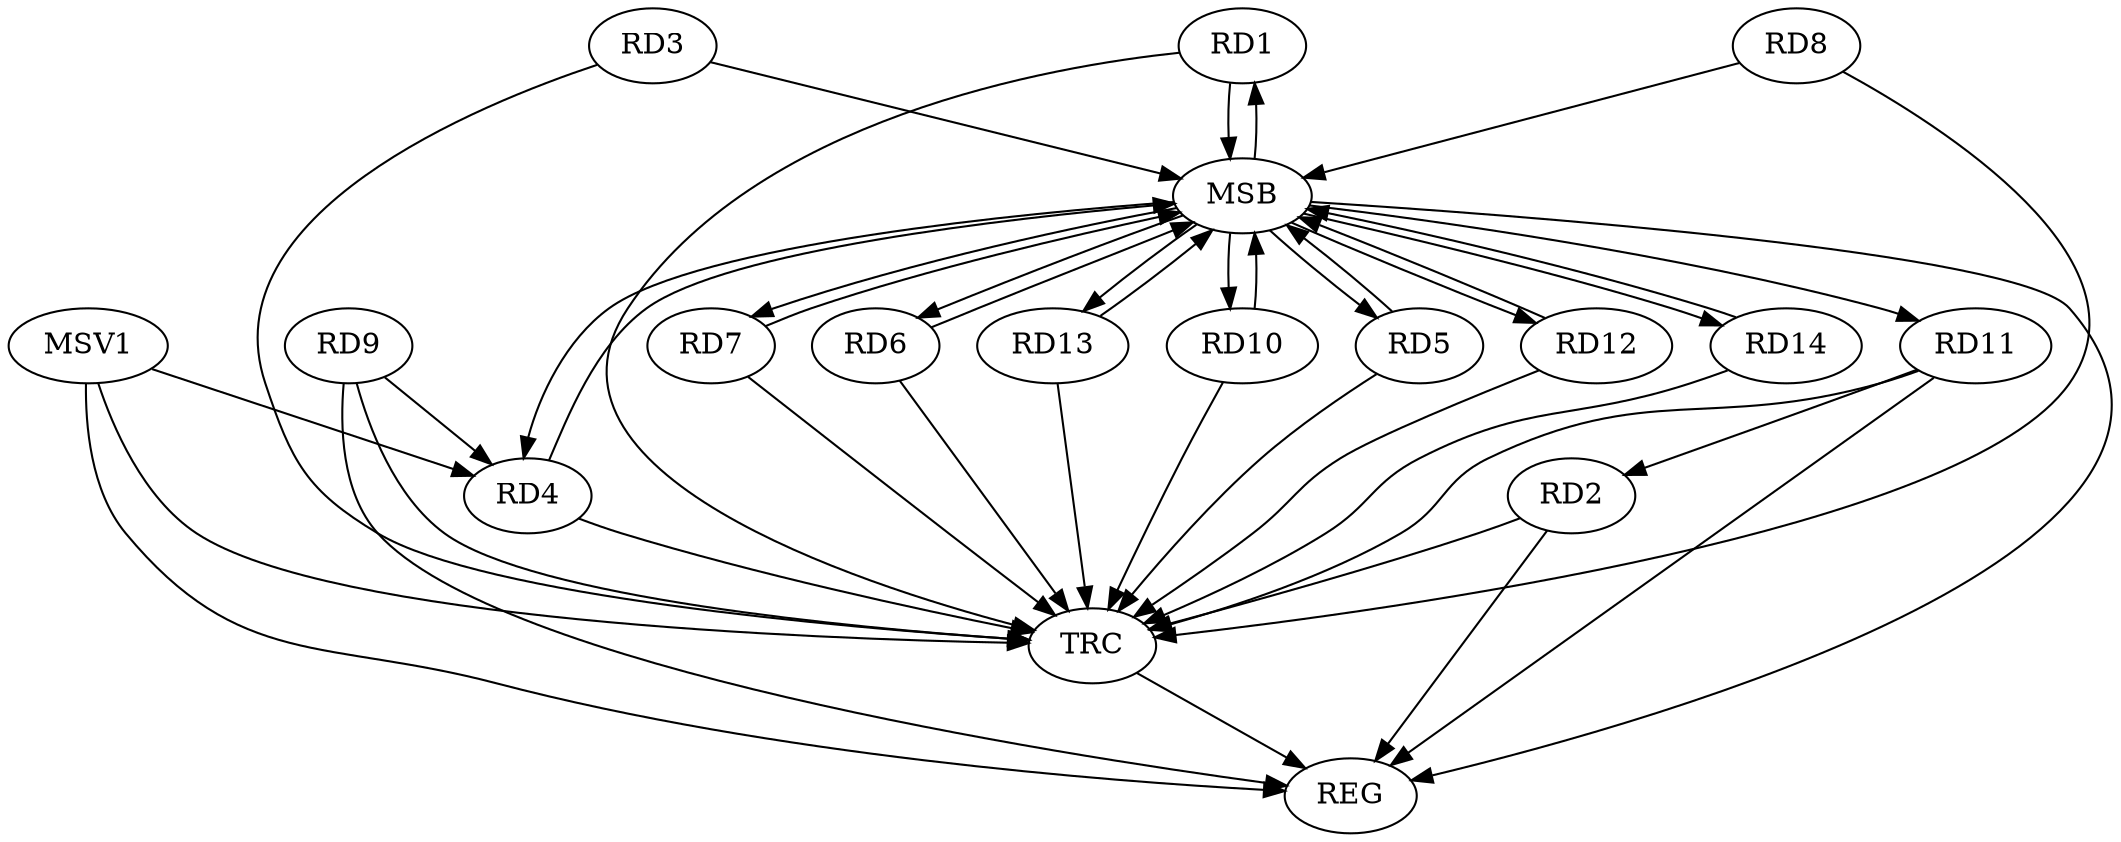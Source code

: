 strict digraph G {
  RD1 [ label="RD1" ];
  RD2 [ label="RD2" ];
  RD3 [ label="RD3" ];
  RD4 [ label="RD4" ];
  RD5 [ label="RD5" ];
  RD6 [ label="RD6" ];
  RD7 [ label="RD7" ];
  RD8 [ label="RD8" ];
  RD9 [ label="RD9" ];
  RD10 [ label="RD10" ];
  RD11 [ label="RD11" ];
  RD12 [ label="RD12" ];
  RD13 [ label="RD13" ];
  RD14 [ label="RD14" ];
  REG [ label="REG" ];
  MSB [ label="MSB" ];
  TRC [ label="TRC" ];
  MSV1 [ label="MSV1" ];
  RD11 -> RD2;
  RD9 -> RD4;
  RD2 -> REG;
  RD9 -> REG;
  RD11 -> REG;
  RD1 -> MSB;
  MSB -> REG;
  RD3 -> MSB;
  RD4 -> MSB;
  MSB -> RD6;
  RD5 -> MSB;
  RD6 -> MSB;
  RD7 -> MSB;
  MSB -> RD10;
  MSB -> RD11;
  MSB -> RD14;
  RD8 -> MSB;
  RD10 -> MSB;
  MSB -> RD4;
  MSB -> RD5;
  MSB -> RD7;
  MSB -> RD13;
  RD12 -> MSB;
  RD13 -> MSB;
  RD14 -> MSB;
  MSB -> RD1;
  MSB -> RD12;
  RD1 -> TRC;
  RD2 -> TRC;
  RD3 -> TRC;
  RD4 -> TRC;
  RD5 -> TRC;
  RD6 -> TRC;
  RD7 -> TRC;
  RD8 -> TRC;
  RD9 -> TRC;
  RD10 -> TRC;
  RD11 -> TRC;
  RD12 -> TRC;
  RD13 -> TRC;
  RD14 -> TRC;
  TRC -> REG;
  MSV1 -> RD4;
  MSV1 -> REG;
  MSV1 -> TRC;
}
